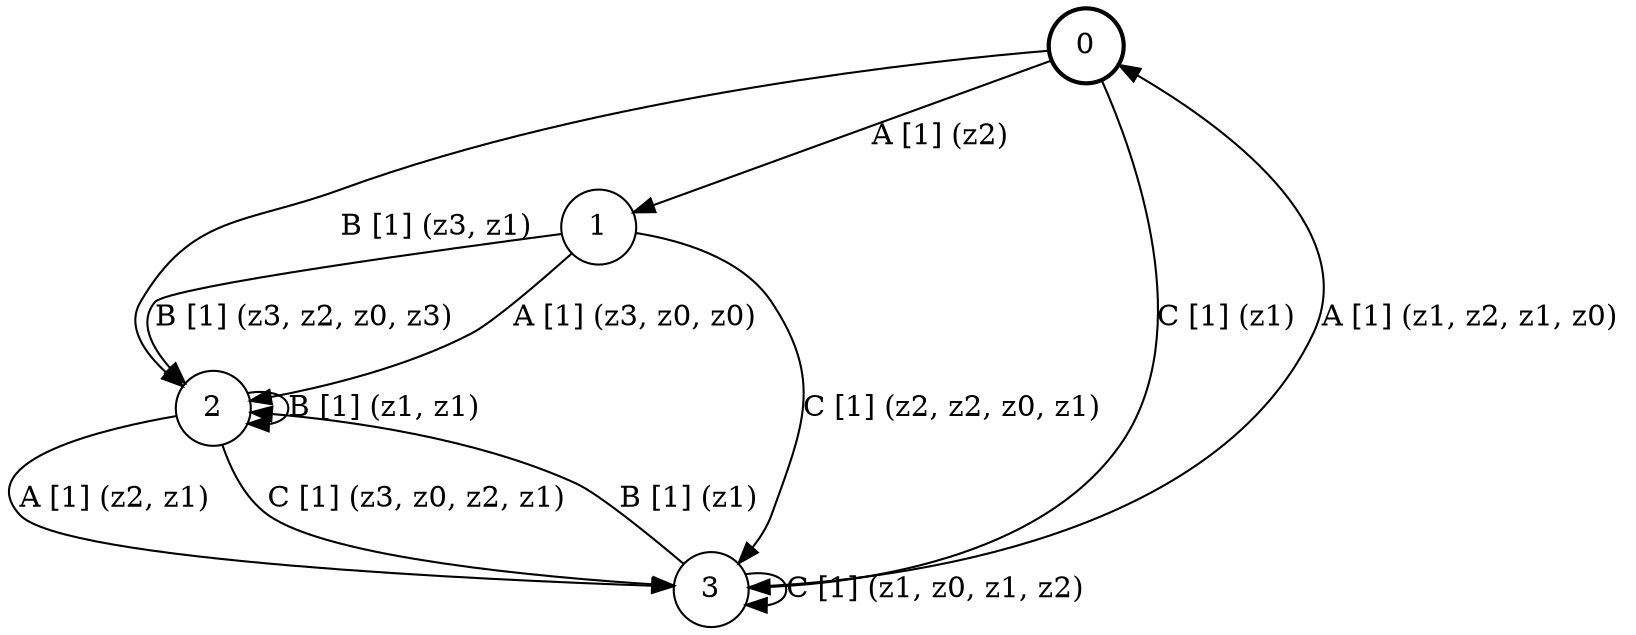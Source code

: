 # generated file, don't try to modify
# command: dot -Tpng <filename> > tree.png
digraph Automaton {
    node [shape = circle];
    0 [style = "bold"];
    0 -> 1 [label = "A [1] (z2) "];
    0 -> 2 [label = "B [1] (z3, z1) "];
    0 -> 3 [label = "C [1] (z1) "];
    1 -> 2 [label = "A [1] (z3, z0, z0) "];
    1 -> 2 [label = "B [1] (z3, z2, z0, z3) "];
    1 -> 3 [label = "C [1] (z2, z2, z0, z1) "];
    2 -> 3 [label = "A [1] (z2, z1) "];
    2 -> 2 [label = "B [1] (z1, z1) "];
    2 -> 3 [label = "C [1] (z3, z0, z2, z1) "];
    3 -> 0 [label = "A [1] (z1, z2, z1, z0) "];
    3 -> 2 [label = "B [1] (z1) "];
    3 -> 3 [label = "C [1] (z1, z0, z1, z2) "];
}
